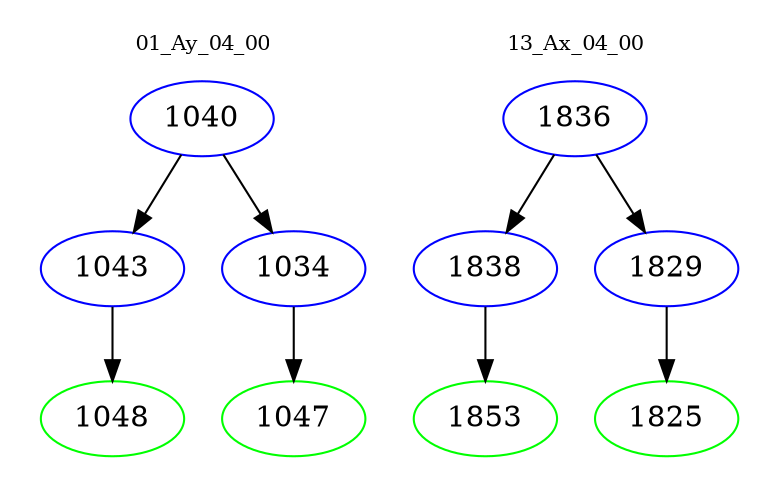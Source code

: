 digraph{
subgraph cluster_0 {
color = white
label = "01_Ay_04_00";
fontsize=10;
T0_1040 [label="1040", color="blue"]
T0_1040 -> T0_1043 [color="black"]
T0_1043 [label="1043", color="blue"]
T0_1043 -> T0_1048 [color="black"]
T0_1048 [label="1048", color="green"]
T0_1040 -> T0_1034 [color="black"]
T0_1034 [label="1034", color="blue"]
T0_1034 -> T0_1047 [color="black"]
T0_1047 [label="1047", color="green"]
}
subgraph cluster_1 {
color = white
label = "13_Ax_04_00";
fontsize=10;
T1_1836 [label="1836", color="blue"]
T1_1836 -> T1_1838 [color="black"]
T1_1838 [label="1838", color="blue"]
T1_1838 -> T1_1853 [color="black"]
T1_1853 [label="1853", color="green"]
T1_1836 -> T1_1829 [color="black"]
T1_1829 [label="1829", color="blue"]
T1_1829 -> T1_1825 [color="black"]
T1_1825 [label="1825", color="green"]
}
}
